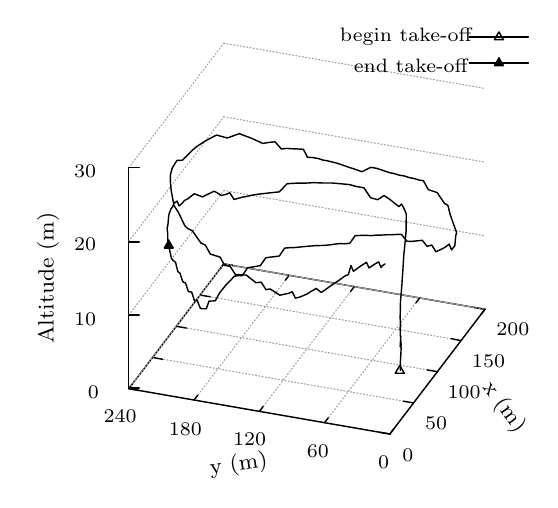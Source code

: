 
\definecolor{ca0a0a4}{RGB}{160,160,164}
\begin{tikzpicture}[y=0.80pt, x=0.80pt, yscale=-0.78, xscale=0.78, inner sep=0pt, outer sep=0pt]
\scriptsize
\begin{scope}[draw=black,line join=bevel,line cap=rect,even odd rule,line width=0.512pt]
  \begin{scope}[cm={{1.0,0.0,0.0,1.0,(0.0,0.0)}},draw=black,line join=bevel,line cap=rect,line width=0.512pt]
  \end{scope}
  \begin{scope}[cm={{1.006,0.0,0.0,1.006,(0.0,0.0)}},draw=black,line join=bevel,line cap=rect,line width=0.512pt]
  \end{scope}
  \begin{scope}[cm={{1.006,0.0,0.0,1.006,(0.0,0.0)}},draw=black,line join=round,line cap=round,line width=0.512pt]
    \path[draw] (57.5,238.9) -- (112.2,167.1);
    \path[draw] (262.5,193.2) -- (112.2,167.1);
    \path[draw] (57.5,238.5) -- (57.5,111.5);
  \end{scope}
  \begin{scope}[cm={{1.006,0.0,0.0,1.006,(0.0,0.0)}},draw=ca0a0a4,dash pattern=on 0.40pt off 0.80pt,line join=round,line cap=round,line width=0.400pt]
    \path[draw] (207.8,265.0) -- (57.5,238.9);
  \end{scope}
  \begin{scope}[cm={{1.006,0.0,0.0,1.006,(0.0,0.0)}},draw=black,line join=round,line cap=round,line width=0.512pt]
    \path[draw] (207.8,265.0) -- (201.9,264.0);
    \path[draw] (57.5,238.9) -- (63.4,239.9);
  \end{scope}
  \begin{scope}[cm={{1.006,0.0,0.0,1.006,(0.0,0.0)}},draw=black,line join=bevel,line cap=rect,line width=0.512pt]
  \end{scope}
  \begin{scope}[cm={{1.006,0.0,0.0,1.006,(216.344,282.253)}},draw=black,line join=bevel,line cap=rect,line width=0.512pt]
  \end{scope}
  \begin{scope}[cm={{1.006,0.0,0.0,1.006,(216.344,282.253)}},draw=black,line join=bevel,line cap=rect,line width=0.512pt]
  \end{scope}
  \begin{scope}[cm={{1.006,0.0,0.0,1.006,(216.344,282.253)}},draw=black,line join=bevel,line cap=rect,line width=0.512pt]
  \end{scope}
  \begin{scope}[cm={{1.006,0.0,0.0,1.006,(216.344,282.253)}},draw=black,line join=bevel,line cap=rect,line width=0.512pt]
  \end{scope}
  \begin{scope}[cm={{1.006,0.0,0.0,1.006,(216.344,282.253)}},draw=black,line join=bevel,line cap=rect,line width=0.512pt]
  \end{scope}
  \begin{scope}[cm={{1.006,0.0,0.0,1.006,(216.344,282.253)}},draw=black,line join=bevel,line cap=rect,line width=0.512pt]
    \path[fill=black] (0.0,0.0) node[above right] () {0};
  \end{scope}
  \begin{scope}[cm={{1.006,0.0,0.0,1.006,(216.344,282.253)}},draw=black,line join=bevel,line cap=rect,line width=0.512pt]
  \end{scope}
  \begin{scope}[cm={{1.006,0.0,0.0,1.006,(0.0,0.0)}},draw=black,line join=bevel,line cap=rect,line width=0.512pt]
  \end{scope}
  \begin{scope}[cm={{1.006,0.0,0.0,1.006,(0.0,0.0)}},draw=ca0a0a4,dash pattern=on 0.40pt off 0.80pt,line join=round,line cap=round,line width=0.400pt]
    \path[draw] (221.4,247.1) -- (71.2,220.9);
  \end{scope}
  \begin{scope}[cm={{1.006,0.0,0.0,1.006,(0.0,0.0)}},draw=black,line join=round,line cap=round,line width=0.512pt]
    \path[draw] (221.4,247.1) -- (215.6,246.1);
    \path[draw] (71.2,220.9) -- (77.0,222.0);
  \end{scope}
  \begin{scope}[cm={{1.006,0.0,0.0,1.006,(0.0,0.0)}},draw=black,line join=bevel,line cap=rect,line width=0.512pt]
  \end{scope}
  \begin{scope}[cm={{1.006,0.0,0.0,1.006,(229.425,264.141)}},draw=black,line join=bevel,line cap=rect,line width=0.512pt]
  \end{scope}
  \begin{scope}[cm={{1.006,0.0,0.0,1.006,(229.425,264.141)}},draw=black,line join=bevel,line cap=rect,line width=0.512pt]
  \end{scope}
  \begin{scope}[cm={{1.006,0.0,0.0,1.006,(229.425,264.141)}},draw=black,line join=bevel,line cap=rect,line width=0.512pt]
  \end{scope}
  \begin{scope}[cm={{1.006,0.0,0.0,1.006,(229.425,264.141)}},draw=black,line join=bevel,line cap=rect,line width=0.512pt]
  \end{scope}
  \begin{scope}[cm={{1.006,0.0,0.0,1.006,(229.425,264.141)}},draw=black,line join=bevel,line cap=rect,line width=0.512pt]
  \end{scope}
  \begin{scope}[cm={{1.006,0.0,0.0,1.006,(229.425,264.141)}},draw=black,line join=bevel,line cap=rect,line width=0.512pt]
    \path[fill=black] (0.0,0.0) node[above right] () {50};
  \end{scope}
  \begin{scope}[cm={{1.006,0.0,0.0,1.006,(229.425,264.141)}},draw=black,line join=bevel,line cap=rect,line width=0.512pt]
  \end{scope}
  \begin{scope}[cm={{1.006,0.0,0.0,1.006,(0.0,0.0)}},draw=black,line join=bevel,line cap=rect,line width=0.512pt]
  \end{scope}
  \begin{scope}[cm={{1.006,0.0,0.0,1.006,(0.0,0.0)}},draw=ca0a0a4,dash pattern=on 0.40pt off 0.80pt,line join=round,line cap=round,line width=0.400pt]
    \path[draw] (235.1,229.1) -- (84.9,203.0);
  \end{scope}
  \begin{scope}[cm={{1.006,0.0,0.0,1.006,(0.0,0.0)}},draw=black,line join=round,line cap=round,line width=0.512pt]
    \path[draw] (235.1,229.1) -- (229.3,228.1);
    \path[draw] (84.9,203.0) -- (90.7,204.0);
  \end{scope}
  \begin{scope}[cm={{1.006,0.0,0.0,1.006,(0.0,0.0)}},draw=black,line join=bevel,line cap=rect,line width=0.512pt]
  \end{scope}
  \begin{scope}[cm={{1.006,0.0,0.0,1.006,(242.506,246.028)}},draw=black,line join=bevel,line cap=rect,line width=0.512pt]
  \end{scope}
  \begin{scope}[cm={{1.006,0.0,0.0,1.006,(242.506,246.028)}},draw=black,line join=bevel,line cap=rect,line width=0.512pt]
  \end{scope}
  \begin{scope}[cm={{1.006,0.0,0.0,1.006,(242.506,246.028)}},draw=black,line join=bevel,line cap=rect,line width=0.512pt]
  \end{scope}
  \begin{scope}[cm={{1.006,0.0,0.0,1.006,(242.506,246.028)}},draw=black,line join=bevel,line cap=rect,line width=0.512pt]
  \end{scope}
  \begin{scope}[cm={{1.006,0.0,0.0,1.006,(242.506,246.028)}},draw=black,line join=bevel,line cap=rect,line width=0.512pt]
  \end{scope}
  \begin{scope}[cm={{1.006,0.0,0.0,1.006,(242.506,246.028)}},draw=black,line join=bevel,line cap=rect,line width=0.512pt]
    \path[fill=black] (0.0,0.0) node[above right] () {100};
  \end{scope}
  \begin{scope}[cm={{1.006,0.0,0.0,1.006,(242.506,246.028)}},draw=black,line join=bevel,line cap=rect,line width=0.512pt]
  \end{scope}
  \begin{scope}[cm={{1.006,0.0,0.0,1.006,(0.0,0.0)}},draw=black,line join=bevel,line cap=rect,line width=0.512pt]
  \end{scope}
  \begin{scope}[cm={{1.006,0.0,0.0,1.006,(0.0,0.0)}},draw=ca0a0a4,dash pattern=on 0.40pt off 0.80pt,line join=round,line cap=round,line width=0.400pt]
    \path[draw] (248.8,211.2) -- (98.6,185.0);
  \end{scope}
  \begin{scope}[cm={{1.006,0.0,0.0,1.006,(0.0,0.0)}},draw=black,line join=round,line cap=round,line width=0.512pt]
    \path[draw] (248.8,211.2) -- (243.0,210.1);
    \path[draw] (98.6,185.0) -- (104.4,186.0);
  \end{scope}
  \begin{scope}[cm={{1.006,0.0,0.0,1.006,(0.0,0.0)}},draw=black,line join=bevel,line cap=rect,line width=0.512pt]
  \end{scope}
  \begin{scope}[cm={{1.006,0.0,0.0,1.006,(256.594,227.916)}},draw=black,line join=bevel,line cap=rect,line width=0.512pt]
  \end{scope}
  \begin{scope}[cm={{1.006,0.0,0.0,1.006,(256.594,227.916)}},draw=black,line join=bevel,line cap=rect,line width=0.512pt]
  \end{scope}
  \begin{scope}[cm={{1.006,0.0,0.0,1.006,(256.594,227.916)}},draw=black,line join=bevel,line cap=rect,line width=0.512pt]
  \end{scope}
  \begin{scope}[cm={{1.006,0.0,0.0,1.006,(256.594,227.916)}},draw=black,line join=bevel,line cap=rect,line width=0.512pt]
  \end{scope}
  \begin{scope}[cm={{1.006,0.0,0.0,1.006,(256.594,227.916)}},draw=black,line join=bevel,line cap=rect,line width=0.512pt]
  \end{scope}
  \begin{scope}[cm={{1.006,0.0,0.0,1.006,(256.594,227.916)}},draw=black,line join=bevel,line cap=rect,line width=0.512pt]
    \path[fill=black] (0.0,0.0) node[above right] () {150};
  \end{scope}
  \begin{scope}[cm={{1.006,0.0,0.0,1.006,(256.594,227.916)}},draw=black,line join=bevel,line cap=rect,line width=0.512pt]
  \end{scope}
  \begin{scope}[cm={{1.006,0.0,0.0,1.006,(0.0,0.0)}},draw=black,line join=bevel,line cap=rect,line width=0.512pt]
  \end{scope}
  \begin{scope}[cm={{1.006,0.0,0.0,1.006,(0.0,0.0)}},draw=ca0a0a4,dash pattern=on 0.40pt off 0.80pt,line join=round,line cap=round,line width=0.400pt]
    \path[draw] (262.5,193.2) -- (112.2,167.1);
  \end{scope}
  \begin{scope}[cm={{1.006,0.0,0.0,1.006,(0.0,0.0)}},draw=black,line join=round,line cap=round,line width=0.512pt]
    \path[draw] (262.5,193.2) -- (256.6,192.2);
    \path[draw] (112.2,167.1) -- (118.1,168.1);
  \end{scope}
  \begin{scope}[cm={{1.006,0.0,0.0,1.006,(0.0,0.0)}},draw=black,line join=bevel,line cap=rect,line width=0.512pt]
  \end{scope}
  \begin{scope}[cm={{1.006,0.0,0.0,1.006,(270.681,209.803)}},draw=black,line join=bevel,line cap=rect,line width=0.512pt]
  \end{scope}
  \begin{scope}[cm={{1.006,0.0,0.0,1.006,(270.681,209.803)}},draw=black,line join=bevel,line cap=rect,line width=0.512pt]
  \end{scope}
  \begin{scope}[cm={{1.006,0.0,0.0,1.006,(270.681,209.803)}},draw=black,line join=bevel,line cap=rect,line width=0.512pt]
  \end{scope}
  \begin{scope}[cm={{1.006,0.0,0.0,1.006,(270.681,209.803)}},draw=black,line join=bevel,line cap=rect,line width=0.512pt]
  \end{scope}
  \begin{scope}[cm={{1.006,0.0,0.0,1.006,(270.681,209.803)}},draw=black,line join=bevel,line cap=rect,line width=0.512pt]
  \end{scope}
  \begin{scope}[cm={{1.006,0.0,0.0,1.006,(270.681,209.803)}},draw=black,line join=bevel,line cap=rect,line width=0.512pt]
    \path[fill=black] (0.0,0.0) node[above right] () {200};
  \end{scope}
  \begin{scope}[cm={{1.006,0.0,0.0,1.006,(270.681,209.803)}},draw=black,line join=bevel,line cap=rect,line width=0.512pt]
  \end{scope}
  \begin{scope}[cm={{1.006,0.0,0.0,1.006,(0.0,0.0)}},draw=black,line join=bevel,line cap=rect,line width=0.512pt]
  \end{scope}
  \begin{scope}[cm={{1.006,0.0,0.0,1.006,(0.0,0.0)}},draw=ca0a0a4,dash pattern=on 0.40pt off 0.80pt,line join=round,line cap=round,line width=0.400pt]
    \path[draw] (207.8,265.0) -- (262.5,193.2);
  \end{scope}
  \begin{scope}[cm={{1.006,0.0,0.0,1.006,(0.0,0.0)}},draw=black,line join=round,line cap=round,line width=0.512pt]
    \path[draw] (207.8,265.0) -- (209.9,262.2);
    \path[draw] (262.5,193.2) -- (260.4,196.0);
  \end{scope}
  \begin{scope}[cm={{1.006,0.0,0.0,1.006,(0.0,0.0)}},draw=black,line join=bevel,line cap=rect,line width=0.512pt]
  \end{scope}
  \begin{scope}[cm={{1.006,0.0,0.0,1.006,(202.256,286.278)}},draw=black,line join=bevel,line cap=rect,line width=0.512pt]
  \end{scope}
  \begin{scope}[cm={{1.006,0.0,0.0,1.006,(202.256,286.278)}},draw=black,line join=bevel,line cap=rect,line width=0.512pt]
  \end{scope}
  \begin{scope}[cm={{1.006,0.0,0.0,1.006,(202.256,286.278)}},draw=black,line join=bevel,line cap=rect,line width=0.512pt]
  \end{scope}
  \begin{scope}[cm={{1.006,0.0,0.0,1.006,(202.256,286.278)}},draw=black,line join=bevel,line cap=rect,line width=0.512pt]
  \end{scope}
  \begin{scope}[cm={{1.006,0.0,0.0,1.006,(202.256,286.278)}},draw=black,line join=bevel,line cap=rect,line width=0.512pt]
  \end{scope}
  \begin{scope}[cm={{1.006,0.0,0.0,1.006,(202.256,286.278)}},draw=black,line join=bevel,line cap=rect,line width=0.512pt]
    \path[fill=black] (0.0,0.0) node[above right] () {0};
  \end{scope}
  \begin{scope}[cm={{1.006,0.0,0.0,1.006,(202.256,286.278)}},draw=black,line join=bevel,line cap=rect,line width=0.512pt]
  \end{scope}
  \begin{scope}[cm={{1.006,0.0,0.0,1.006,(0.0,0.0)}},draw=black,line join=bevel,line cap=rect,line width=0.512pt]
  \end{scope}
  \begin{scope}[cm={{1.006,0.0,0.0,1.006,(0.0,0.0)}},draw=ca0a0a4,dash pattern=on 0.40pt off 0.80pt,line join=round,line cap=round,line width=0.400pt]
    \path[draw] (170.2,258.5) -- (224.9,186.7);
  \end{scope}
  \begin{scope}[cm={{1.006,0.0,0.0,1.006,(0.0,0.0)}},draw=black,line join=round,line cap=round,line width=0.512pt]
    \path[draw] (170.2,258.5) -- (172.3,255.7);
    \path[draw] (224.9,186.7) -- (222.8,189.5);
  \end{scope}
  \begin{scope}[cm={{1.006,0.0,0.0,1.006,(0.0,0.0)}},draw=black,line join=bevel,line cap=rect,line width=0.512pt]
  \end{scope}
  \begin{scope}[cm={{1.006,0.0,0.0,1.006,(161.0,280.241)}},draw=black,line join=bevel,line cap=rect,line width=0.512pt]
  \end{scope}
  \begin{scope}[cm={{1.006,0.0,0.0,1.006,(161.0,280.241)}},draw=black,line join=bevel,line cap=rect,line width=0.512pt]
  \end{scope}
  \begin{scope}[cm={{1.006,0.0,0.0,1.006,(161.0,280.241)}},draw=black,line join=bevel,line cap=rect,line width=0.512pt]
  \end{scope}
  \begin{scope}[cm={{1.006,0.0,0.0,1.006,(161.0,280.241)}},draw=black,line join=bevel,line cap=rect,line width=0.512pt]
  \end{scope}
  \begin{scope}[cm={{1.006,0.0,0.0,1.006,(161.0,280.241)}},draw=black,line join=bevel,line cap=rect,line width=0.512pt]
  \end{scope}
  \begin{scope}[cm={{1.006,0.0,0.0,1.006,(161.0,280.241)}},draw=black,line join=bevel,line cap=rect,line width=0.512pt]
    \path[fill=black] (0.0,0.0) node[above right] () {60};
  \end{scope}
  \begin{scope}[cm={{1.006,0.0,0.0,1.006,(161.0,280.241)}},draw=black,line join=bevel,line cap=rect,line width=0.512pt]
  \end{scope}
  \begin{scope}[cm={{1.006,0.0,0.0,1.006,(0.0,0.0)}},draw=black,line join=bevel,line cap=rect,line width=0.512pt]
  \end{scope}
  \begin{scope}[cm={{1.006,0.0,0.0,1.006,(0.0,0.0)}},draw=ca0a0a4,dash pattern=on 0.40pt off 0.80pt,line join=round,line cap=round,line width=0.400pt]
    \path[draw] (132.7,252.0) -- (187.3,180.1);
  \end{scope}
  \begin{scope}[cm={{1.006,0.0,0.0,1.006,(0.0,0.0)}},draw=black,line join=round,line cap=round,line width=0.512pt]
    \path[draw] (132.7,252.0) -- (134.8,249.2);
    \path[draw] (187.3,180.1) -- (185.2,182.9);
  \end{scope}
  \begin{scope}[cm={{1.006,0.0,0.0,1.006,(0.0,0.0)}},draw=black,line join=bevel,line cap=rect,line width=0.512pt]
  \end{scope}
  \begin{scope}[cm={{1.006,0.0,0.0,1.006,(118.234,273.197)}},draw=black,line join=bevel,line cap=rect,line width=0.512pt]
  \end{scope}
  \begin{scope}[cm={{1.006,0.0,0.0,1.006,(118.234,273.197)}},draw=black,line join=bevel,line cap=rect,line width=0.512pt]
  \end{scope}
  \begin{scope}[cm={{1.006,0.0,0.0,1.006,(118.234,273.197)}},draw=black,line join=bevel,line cap=rect,line width=0.512pt]
  \end{scope}
  \begin{scope}[cm={{1.006,0.0,0.0,1.006,(118.234,273.197)}},draw=black,line join=bevel,line cap=rect,line width=0.512pt]
  \end{scope}
  \begin{scope}[cm={{1.006,0.0,0.0,1.006,(118.234,273.197)}},draw=black,line join=bevel,line cap=rect,line width=0.512pt]
  \end{scope}
  \begin{scope}[cm={{1.006,0.0,0.0,1.006,(118.234,273.197)}},draw=black,line join=bevel,line cap=rect,line width=0.512pt]
    \path[fill=black] (0.0,0.0) node[above right] () {120};
  \end{scope}
  \begin{scope}[cm={{1.006,0.0,0.0,1.006,(118.234,273.197)}},draw=black,line join=bevel,line cap=rect,line width=0.512pt]
  \end{scope}
  \begin{scope}[cm={{1.006,0.0,0.0,1.006,(0.0,0.0)}},draw=black,line join=bevel,line cap=rect,line width=0.512pt]
  \end{scope}
  \begin{scope}[cm={{1.006,0.0,0.0,1.006,(0.0,0.0)}},draw=ca0a0a4,dash pattern=on 0.40pt off 0.80pt,line join=round,line cap=round,line width=0.400pt]
    \path[draw] (95.1,245.4) -- (149.8,173.6);
  \end{scope}
  \begin{scope}[cm={{1.006,0.0,0.0,1.006,(0.0,0.0)}},draw=black,line join=round,line cap=round,line width=0.512pt]
    \path[draw] (95.1,245.4) -- (97.2,242.6);
    \path[draw] (149.8,173.6) -- (147.7,176.4);
  \end{scope}
  \begin{scope}[cm={{1.006,0.0,0.0,1.006,(0.0,0.0)}},draw=black,line join=bevel,line cap=rect,line width=0.512pt]
  \end{scope}
  \begin{scope}[cm={{1.006,0.0,0.0,1.006,(81.003,267.159)}},draw=black,line join=bevel,line cap=rect,line width=0.512pt]
  \end{scope}
  \begin{scope}[cm={{1.006,0.0,0.0,1.006,(81.003,267.159)}},draw=black,line join=bevel,line cap=rect,line width=0.512pt]
  \end{scope}
  \begin{scope}[cm={{1.006,0.0,0.0,1.006,(81.003,267.159)}},draw=black,line join=bevel,line cap=rect,line width=0.512pt]
  \end{scope}
  \begin{scope}[cm={{1.006,0.0,0.0,1.006,(81.003,267.159)}},draw=black,line join=bevel,line cap=rect,line width=0.512pt]
  \end{scope}
  \begin{scope}[cm={{1.006,0.0,0.0,1.006,(81.003,267.159)}},draw=black,line join=bevel,line cap=rect,line width=0.512pt]
  \end{scope}
  \begin{scope}[cm={{1.006,0.0,0.0,1.006,(81.003,267.159)}},draw=black,line join=bevel,line cap=rect,line width=0.512pt]
    \path[fill=black] (0.0,0.0) node[above right] () {180};
  \end{scope}
  \begin{scope}[cm={{1.006,0.0,0.0,1.006,(81.003,267.159)}},draw=black,line join=bevel,line cap=rect,line width=0.512pt]
  \end{scope}
  \begin{scope}[cm={{1.006,0.0,0.0,1.006,(0.0,0.0)}},draw=black,line join=bevel,line cap=rect,line width=0.512pt]
  \end{scope}
  \begin{scope}[cm={{1.006,0.0,0.0,1.006,(0.0,0.0)}},draw=ca0a0a4,dash pattern=on 0.40pt off 0.80pt,line join=round,line cap=round,line width=0.400pt]
    \path[draw] (57.5,238.9) -- (112.2,167.1);
  \end{scope}
  \begin{scope}[cm={{1.006,0.0,0.0,1.006,(0.0,0.0)}},draw=black,line join=round,line cap=round,line width=0.512pt]
    \path[draw] (57.5,238.9) -- (59.6,236.1);
    \path[draw] (112.2,167.1) -- (110.1,169.9);
  \end{scope}
  \begin{scope}[cm={{1.006,0.0,0.0,1.006,(0.0,0.0)}},draw=black,line join=bevel,line cap=rect,line width=0.512pt]
  \end{scope}
  \begin{scope}[cm={{1.006,0.0,0.0,1.006,(43.269,260.116)}},draw=black,line join=bevel,line cap=rect,line width=0.512pt]
  \end{scope}
  \begin{scope}[cm={{1.006,0.0,0.0,1.006,(43.269,260.116)}},draw=black,line join=bevel,line cap=rect,line width=0.512pt]
  \end{scope}
  \begin{scope}[cm={{1.006,0.0,0.0,1.006,(43.269,260.116)}},draw=black,line join=bevel,line cap=rect,line width=0.512pt]
  \end{scope}
  \begin{scope}[cm={{1.006,0.0,0.0,1.006,(43.269,260.116)}},draw=black,line join=bevel,line cap=rect,line width=0.512pt]
  \end{scope}
  \begin{scope}[cm={{1.006,0.0,0.0,1.006,(43.269,260.116)}},draw=black,line join=bevel,line cap=rect,line width=0.512pt]
  \end{scope}
  \begin{scope}[cm={{1.006,0.0,0.0,1.006,(43.269,260.116)}},draw=black,line join=bevel,line cap=rect,line width=0.512pt]
    \path[fill=black] (0.0,0.0) node[above right] () {240};
  \end{scope}
  \begin{scope}[cm={{1.006,0.0,0.0,1.006,(43.269,260.116)}},draw=black,line join=bevel,line cap=rect,line width=0.512pt]
  \end{scope}
  \begin{scope}[cm={{1.006,0.0,0.0,1.006,(0.0,0.0)}},draw=black,line join=bevel,line cap=rect,line width=0.512pt]
  \end{scope}
  \begin{scope}[cm={{1.006,0.0,0.0,1.006,(0.0,0.0)}},draw=ca0a0a4,dash pattern=on 0.40pt off 0.80pt,line join=round,line cap=round,line width=0.400pt]
    \path[draw] (57.5,238.9) -- (112.2,167.1);
    \path[draw] (112.2,167.1) -- (112.2,167.1) -- (262.5,193.2);
  \end{scope}
  \begin{scope}[cm={{1.006,0.0,0.0,1.006,(0.0,0.0)}},draw=black,line join=round,line cap=round,line width=0.512pt]
    \path[draw] (57.5,238.5) -- (63.5,238.5);
  \end{scope}
  \begin{scope}[cm={{1.006,0.0,0.0,1.006,(0.0,0.0)}},draw=black,line join=bevel,line cap=rect,line width=0.512pt]
  \end{scope}
  \begin{scope}[cm={{1.006,0.0,0.0,1.006,(34.212,246.028)}},draw=black,line join=bevel,line cap=rect,line width=0.512pt]
  \end{scope}
  \begin{scope}[cm={{1.006,0.0,0.0,1.006,(34.212,246.028)}},draw=black,line join=bevel,line cap=rect,line width=0.512pt]
  \end{scope}
  \begin{scope}[cm={{1.006,0.0,0.0,1.006,(34.212,246.028)}},draw=black,line join=bevel,line cap=rect,line width=0.512pt]
  \end{scope}
  \begin{scope}[cm={{1.006,0.0,0.0,1.006,(34.212,246.028)}},draw=black,line join=bevel,line cap=rect,line width=0.512pt]
  \end{scope}
  \begin{scope}[cm={{1.006,0.0,0.0,1.006,(34.212,246.028)}},draw=black,line join=bevel,line cap=rect,line width=0.512pt]
  \end{scope}
  \begin{scope}[cm={{1.006,0.0,0.0,1.006,(34.212,246.028)}},draw=black,line join=bevel,line cap=rect,line width=0.512pt]
    \path[fill=black] (0.0,0.0) node[above right] () {0};
  \end{scope}
  \begin{scope}[cm={{1.006,0.0,0.0,1.006,(34.212,246.028)}},draw=black,line join=bevel,line cap=rect,line width=0.512pt]
  \end{scope}
  \begin{scope}[cm={{1.006,0.0,0.0,1.006,(0.0,0.0)}},draw=black,line join=bevel,line cap=rect,line width=0.512pt]
  \end{scope}
  \begin{scope}[cm={{1.006,0.0,0.0,1.006,(0.0,0.0)}},draw=ca0a0a4,dash pattern=on 0.40pt off 0.80pt,line join=round,line cap=round,line width=0.400pt]
    \path[draw] (57.5,196.5) -- (112.2,124.8);
    \path[draw] (112.2,124.8) -- (112.2,124.8) -- (262.5,150.9);
  \end{scope}
  \begin{scope}[cm={{1.006,0.0,0.0,1.006,(0.0,0.0)}},draw=black,line join=round,line cap=round,line width=0.512pt]
    \path[draw] (57.5,196.5) -- (63.5,196.5);
  \end{scope}
  \begin{scope}[cm={{1.006,0.0,0.0,1.006,(0.0,0.0)}},draw=black,line join=bevel,line cap=rect,line width=0.512pt]
  \end{scope}
  \begin{scope}[cm={{1.006,0.0,0.0,1.006,(26.163,203.766)}},draw=black,line join=bevel,line cap=rect,line width=0.512pt]
  \end{scope}
  \begin{scope}[cm={{1.006,0.0,0.0,1.006,(26.163,203.766)}},draw=black,line join=bevel,line cap=rect,line width=0.512pt]
  \end{scope}
  \begin{scope}[cm={{1.006,0.0,0.0,1.006,(26.163,203.766)}},draw=black,line join=bevel,line cap=rect,line width=0.512pt]
  \end{scope}
  \begin{scope}[cm={{1.006,0.0,0.0,1.006,(26.163,203.766)}},draw=black,line join=bevel,line cap=rect,line width=0.512pt]
  \end{scope}
  \begin{scope}[cm={{1.006,0.0,0.0,1.006,(26.163,203.766)}},draw=black,line join=bevel,line cap=rect,line width=0.512pt]
  \end{scope}
  \begin{scope}[cm={{1.006,0.0,0.0,1.006,(26.163,203.766)}},draw=black,line join=bevel,line cap=rect,line width=0.512pt]
    \path[fill=black] (0.0,0.0) node[above right] () {10};
  \end{scope}
  \begin{scope}[cm={{1.006,0.0,0.0,1.006,(26.163,203.766)}},draw=black,line join=bevel,line cap=rect,line width=0.512pt]
  \end{scope}
  \begin{scope}[cm={{1.006,0.0,0.0,1.006,(0.0,0.0)}},draw=black,line join=bevel,line cap=rect,line width=0.512pt]
  \end{scope}
  \begin{scope}[cm={{1.006,0.0,0.0,1.006,(0.0,0.0)}},draw=ca0a0a4,dash pattern=on 0.40pt off 0.80pt,line join=round,line cap=round,line width=0.400pt]
    \path[draw] (57.5,154.1) -- (112.2,82.4);
    \path[draw] (112.2,82.4) -- (112.2,82.4) -- (262.5,108.5);
  \end{scope}
  \begin{scope}[cm={{1.006,0.0,0.0,1.006,(0.0,0.0)}},draw=black,line join=round,line cap=round,line width=0.512pt]
    \path[draw] (57.5,154.5) -- (63.5,154.5);
  \end{scope}
  \begin{scope}[cm={{1.006,0.0,0.0,1.006,(0.0,0.0)}},draw=black,line join=bevel,line cap=rect,line width=0.512pt]
  \end{scope}
  \begin{scope}[cm={{1.006,0.0,0.0,1.006,(26.163,160.497)}},draw=black,line join=bevel,line cap=rect,line width=0.512pt]
  \end{scope}
  \begin{scope}[cm={{1.006,0.0,0.0,1.006,(26.163,160.497)}},draw=black,line join=bevel,line cap=rect,line width=0.512pt]
  \end{scope}
  \begin{scope}[cm={{1.006,0.0,0.0,1.006,(26.163,160.497)}},draw=black,line join=bevel,line cap=rect,line width=0.512pt]
  \end{scope}
  \begin{scope}[cm={{1.006,0.0,0.0,1.006,(26.163,160.497)}},draw=black,line join=bevel,line cap=rect,line width=0.512pt]
  \end{scope}
  \begin{scope}[cm={{1.006,0.0,0.0,1.006,(26.163,160.497)}},draw=black,line join=bevel,line cap=rect,line width=0.512pt]
  \end{scope}
  \begin{scope}[cm={{1.006,0.0,0.0,1.006,(26.163,160.497)}},draw=black,line join=bevel,line cap=rect,line width=0.512pt]
    \path[fill=black] (0.0,0.0) node[above right] () {20};
  \end{scope}
  \begin{scope}[cm={{1.006,0.0,0.0,1.006,(26.163,160.497)}},draw=black,line join=bevel,line cap=rect,line width=0.512pt]
  \end{scope}
  \begin{scope}[cm={{1.006,0.0,0.0,1.006,(0.0,0.0)}},draw=black,line join=bevel,line cap=rect,line width=0.512pt]
  \end{scope}
  \begin{scope}[cm={{1.006,0.0,0.0,1.006,(0.0,0.0)}},draw=ca0a0a4,dash pattern=on 0.40pt off 0.80pt,line join=round,line cap=round,line width=0.400pt]
    \path[draw] (57.5,111.8) -- (112.2,40.0);
    \path[draw] (112.2,40.0) -- (112.2,40.0) -- (262.5,66.1);
  \end{scope}
  \begin{scope}[cm={{1.006,0.0,0.0,1.006,(0.0,0.0)}},draw=black,line join=round,line cap=round,line width=0.512pt]
    \path[draw] (57.5,111.5) -- (63.5,111.5);
  \end{scope}
  \begin{scope}[cm={{1.006,0.0,0.0,1.006,(0.0,0.0)}},draw=black,line join=bevel,line cap=rect,line width=0.512pt]
  \end{scope}
  \begin{scope}[cm={{1.006,0.0,0.0,1.006,(26.163,118.234)}},draw=black,line join=bevel,line cap=rect,line width=0.512pt]
  \end{scope}
  \begin{scope}[cm={{1.006,0.0,0.0,1.006,(26.163,118.234)}},draw=black,line join=bevel,line cap=rect,line width=0.512pt]
  \end{scope}
  \begin{scope}[cm={{1.006,0.0,0.0,1.006,(26.163,118.234)}},draw=black,line join=bevel,line cap=rect,line width=0.512pt]
  \end{scope}
  \begin{scope}[cm={{1.006,0.0,0.0,1.006,(26.163,118.234)}},draw=black,line join=bevel,line cap=rect,line width=0.512pt]
  \end{scope}
  \begin{scope}[cm={{1.006,0.0,0.0,1.006,(26.163,118.234)}},draw=black,line join=bevel,line cap=rect,line width=0.512pt]
  \end{scope}
  \begin{scope}[cm={{1.006,0.0,0.0,1.006,(26.163,118.234)}},draw=black,line join=bevel,line cap=rect,line width=0.512pt]
    \path[fill=black] (0.0,0.0) node[above right] () {30};
  \end{scope}
  \begin{scope}[cm={{1.006,0.0,0.0,1.006,(26.163,118.234)}},draw=black,line join=bevel,line cap=rect,line width=0.512pt]
  \end{scope}
  \begin{scope}[cm={{1.006,0.0,0.0,1.006,(0.0,0.0)}},draw=black,line join=bevel,line cap=rect,line width=0.512pt]
  \end{scope}
  \begin{scope}[cm={{1.006,0.0,0.0,1.006,(0.0,0.0)}},draw=black,line join=bevel,line cap=rect,line width=0.512pt]
  \end{scope}
  \begin{scope}[cm={{1.006,0.0,0.0,1.006,(0.0,0.0)}},draw=black,line join=bevel,line cap=rect,line width=0.512pt]
  \end{scope}
  \begin{scope}[cm={{1.006,0.0,0.0,1.006,(0.0,0.0)}},draw=black,line join=round,line cap=round,line width=0.512pt]
    \path[draw] (213.8,228.3) -- (213.8,228.3) -- (213.8,228.3) --
      (213.8,228.3) -- (213.8,228.3) -- (213.8,228.3) --
      (213.8,228.3) -- (213.8,228.3) -- (213.8,228.3) --
      (213.8,228.3) -- (213.8,228.3) -- (213.8,228.3) --
      (213.8,228.3) -- (213.8,228.3) -- (213.8,228.3) --
      (213.8,228.3) -- (213.8,228.3) -- (213.8,224.0) --
      (213.8,224.0) -- (213.8,224.0) -- (213.8,224.0) --
      (214.1,219.4) -- (214.1,219.4) -- (214.1,219.4) --
      (214.1,219.4) -- (214.1,219.4) -- (214.1,219.4) --
      (214.3,214.8) -- (214.3,214.8) -- (213.7,214.7) --
      (213.7,214.7) -- (214.0,210.1) -- (214.0,210.1) --
      (214.3,214.0) -- (214.3,214.0) -- (214.3,214.0) --
      (214.3,214.0) -- (213.9,209.3) -- (213.9,209.3) --
      (214.2,208.9) -- (214.2,208.9) -- (213.8,208.5) --
      (213.8,208.5) -- (213.8,208.5) -- (213.8,208.5) --
      (213.8,208.5) -- (213.8,208.5) -- (213.7,203.4) --
      (213.7,203.4) -- (214.0,203.0) -- (214.0,203.0) --
      (214.0,203.0) -- (214.0,203.0) -- (213.7,198.3) --
      (213.7,198.3) -- (213.7,198.3) -- (213.7,198.3) --
      (213.9,188.7) -- (213.9,188.7) -- (213.9,188.7) --
      (213.9,188.7) -- (214.7,179.1) -- (214.7,179.1) --
      (214.7,179.1) -- (214.7,179.1) -- (215.4,168.7) --
      (215.4,168.7) -- (215.4,168.7) -- (215.4,168.7) --
      (215.8,162.1) -- (215.8,162.1) -- (215.8,162.1) --
      (215.8,162.1) -- (215.8,162.1) -- (215.8,162.1) --
      (216.5,155.1) -- (216.5,155.1) -- (216.5,155.1) --
      (216.5,155.1) -- (216.5,155.1) -- (216.5,155.1) --
      (217.1,148.3) -- (217.1,148.3) -- (217.1,148.3) --
      (217.1,148.3) -- (217.2,141.2) -- (217.2,141.2) --
      (217.2,141.2) -- (217.2,141.2) -- (217.2,138.3) --
      (217.2,138.3) -- (217.2,138.3) -- (217.2,138.3) --
      (217.2,138.3) -- (217.2,138.3) -- (216.0,135.3) --
      (216.0,135.3) -- (216.0,135.3) -- (216.0,135.3) --
      (216.0,135.3) -- (216.0,135.3) -- (214.5,132.6) --
      (214.5,132.6) -- (214.5,132.6) -- (214.5,132.6) --
      (213.0,134.1) -- (213.0,134.1) -- (213.0,134.1) --
      (213.0,134.1) -- (210.3,132.0) -- (210.3,132.0) --
      (210.3,132.0) -- (210.3,132.0) -- (210.3,132.0) --
      (210.3,132.0) -- (207.7,129.9) -- (207.7,129.9) --
      (207.7,129.9) -- (207.7,129.9) -- (207.7,129.9) --
      (207.7,129.9) -- (204.4,127.7) -- (204.4,127.7) --
      (204.4,127.7) -- (204.4,127.7) -- (200.8,130.1) --
      (200.8,130.1) -- (200.8,130.1) -- (200.8,130.1) --
      (196.7,129.0) -- (196.7,129.0) -- (196.7,129.0) --
      (196.7,129.0) -- (196.7,129.0) -- (196.7,129.0) --
      (192.9,123.3) -- (192.9,123.3) -- (192.9,123.3) --
      (192.9,123.3) -- (192.9,123.3) -- (192.9,123.3) --
      (188.5,122.5) -- (188.5,122.5) -- (188.5,122.5) --
      (188.5,122.5) -- (184.4,121.4) -- (184.4,121.4) --
      (184.4,121.4) -- (184.4,121.4) -- (179.1,120.9) --
      (179.1,120.9) -- (179.1,120.9) -- (179.1,120.9) --
      (179.1,120.9) -- (179.1,120.9) -- (174.4,120.5) --
      (174.4,120.5) -- (174.4,120.5) -- (174.4,120.5) --
      (174.4,120.5) -- (174.4,120.5) -- (169.5,120.5) --
      (169.5,120.5) -- (169.5,120.5) -- (169.5,120.5) --
      (163.9,120.3) -- (163.9,120.3) -- (163.9,120.3) --
      (163.9,120.3) -- (158.8,120.6) -- (158.8,120.6) --
      (158.8,120.6) -- (158.8,120.6) -- (158.8,120.6) --
      (158.8,120.6) -- (153.9,120.6) -- (153.9,120.6) --
      (153.9,120.6) -- (153.9,120.6) -- (153.9,120.6) --
      (153.9,120.6) -- (148.7,120.9) -- (148.7,120.9) --
      (148.7,120.9) -- (148.7,120.9) -- (144.1,125.6) --
      (144.1,125.6) -- (144.1,125.6) -- (144.1,125.6) --
      (138.6,126.2) -- (138.6,126.2) -- (138.6,126.2) --
      (138.6,126.2) -- (138.6,126.2) -- (138.6,126.2) --
      (134.1,126.7) -- (134.1,126.7) -- (131.6,127.0) --
      (131.6,127.0) -- (129.2,127.4) -- (129.2,127.4) --
      (129.2,127.4) -- (129.2,127.4) -- (129.2,127.4) --
      (129.2,127.4) -- (125.0,128.3) -- (125.0,128.3) --
      (122.6,128.7) -- (122.6,128.7) -- (122.6,128.7) --
      (122.6,128.7) -- (122.6,128.7) -- (122.6,128.7) --
      (118.1,130.0) -- (118.1,130.0) -- (115.6,126.1) --
      (115.6,126.1) -- (113.6,127.0) -- (113.6,127.0) --
      (110.9,127.7) -- (110.9,127.7) -- (110.9,127.7) --
      (110.9,127.7) -- (110.9,127.7) -- (110.9,127.7) --
      (106.7,125.2) -- (106.7,125.2) -- (106.7,125.2) --
      (106.7,125.2) -- (102.3,127.3) -- (102.3,127.3) --
      (102.3,127.3) -- (102.3,127.3) -- (99.9,128.5) --
      (99.9,128.5) -- (99.9,128.5) -- (99.9,128.5) --
      (95.2,126.7) -- (95.2,126.7) -- (93.5,128.0) --
      (93.5,128.0) -- (93.5,128.0) -- (93.5,128.0) --
      (91.8,129.4) -- (91.8,129.4) -- (89.5,130.6) --
      (89.5,130.6) -- (88.4,132.0) -- (88.4,132.0) --
      (86.4,133.7) -- (86.4,133.7) -- (85.3,130.9) --
      (85.3,130.9) -- (85.3,130.9) -- (85.3,130.9) --
      (83.5,132.2) -- (83.5,132.2) -- (82.8,134.1) --
      (82.8,134.1) -- (81.7,135.6) -- (81.7,135.6) --
      (81.0,137.5) -- (81.0,137.5) -- (81.0,137.5) --
      (81.0,137.5) -- (80.5,139.0) -- (80.5,139.0) --
      (80.0,144.8) -- (80.0,144.8) -- (79.6,146.3) --
      (79.6,146.3) -- (79.7,148.0) -- (79.7,148.0) --
      (79.7,148.0) -- (79.7,148.0) -- (79.9,149.7) --
      (79.9,149.7) -- (80.0,155.4) -- (80.0,155.4) --
      (80.5,156.7) -- (80.5,156.7) -- (80.5,156.7) --
      (80.5,156.7) -- (80.5,156.7) -- (80.5,156.7) --
      (82.0,163.7) -- (82.0,163.7) -- (83.0,165.1) --
      (83.0,165.1) -- (84.4,166.1) -- (84.4,166.1) --
      (84.4,166.1) -- (84.4,166.1) -- (85.7,171.4) --
      (85.7,171.4) -- (87.0,172.5) -- (87.0,172.5) --
      (88.6,177.4) -- (88.6,177.4) -- (90.2,178.1) --
      (90.2,178.1) -- (90.2,178.1) -- (90.2,178.1) --
      (91.8,183.0) -- (91.8,183.0) -- (93.7,183.3) --
      (93.7,183.3) -- (95.3,188.3) -- (95.3,188.3) --
      (96.9,188.1) -- (96.9,188.1) -- (96.9,188.1) --
      (96.9,188.1) -- (98.7,192.7) -- (98.7,192.7) --
      (100.0,192.9) -- (100.0,192.9) -- (102.1,192.9) --
      (102.1,192.9) -- (103.7,188.5) -- (103.7,188.5) --
      (103.7,188.5) -- (103.7,188.5) -- (105.8,188.4) --
      (105.8,188.4) -- (107.3,188.3) -- (107.3,188.3) --
      (109.8,183.7) -- (109.8,183.7) -- (109.8,183.7) --
      (109.8,183.7) -- (109.8,183.7) -- (109.8,183.7) --
      (113.7,178.9) -- (113.7,178.9) -- (113.7,178.9) --
      (113.7,178.9) -- (118.3,174.2) -- (118.3,174.2) --
      (120.7,173.8) -- (120.7,173.8) -- (122.9,173.8) --
      (122.9,173.8) -- (122.9,173.8) -- (122.9,173.8) --
      (125.9,169.3) -- (125.9,169.3) -- (128.4,168.9) --
      (128.4,168.9) -- (130.8,168.5) -- (130.8,168.5) --
      (133.2,168.1) -- (133.2,168.1) -- (133.2,168.1) --
      (133.2,168.1) -- (136.3,163.6) -- (136.3,163.6) --
      (138.7,163.2) -- (138.7,163.2) -- (141.7,162.9) --
      (141.7,162.9) -- (141.7,162.9) -- (141.7,162.9) --
      (144.2,162.5) -- (144.2,162.5) -- (147.2,158.0) --
      (147.2,158.0) -- (150.3,157.7) -- (150.3,157.7) --
      (152.4,157.7) -- (152.4,157.7) -- (152.4,157.7) --
      (152.4,157.7) -- (155.5,157.4) -- (155.5,157.4) --
      (158.5,157.1) -- (158.5,157.1) -- (158.5,157.1) --
      (158.5,157.1) -- (158.5,157.1) -- (158.5,157.1) --
      (164.5,156.6) -- (164.5,156.6) -- (164.5,156.6) --
      (164.5,156.6) -- (170.4,156.4) -- (170.4,156.4) --
      (173.4,156.1) -- (173.4,156.1) -- (175.9,155.7) --
      (175.9,155.7) -- (175.9,155.7) -- (175.9,155.7) --
      (178.9,155.4) -- (178.9,155.4) -- (181.7,155.5) --
      (181.7,155.5) -- (184.7,155.2) -- (184.7,155.2) --
      (187.8,150.8) -- (187.8,150.8) -- (187.8,150.8) --
      (187.8,150.8) -- (187.8,150.8) -- (187.8,150.8) --
      (193.6,150.6) -- (193.6,150.6) -- (197.0,150.8) --
      (197.0,150.8) -- (200.1,150.5) -- (200.1,150.5) --
      (202.9,150.5) -- (202.9,150.5) -- (202.9,150.5) --
      (202.9,150.5) -- (205.9,150.3) -- (205.9,150.3) --
      (208.7,150.3) -- (208.7,150.3) -- (211.8,150.1) --
      (211.8,150.1) -- (214.5,150.1) -- (214.5,150.1) --
      (214.5,150.1) -- (214.5,150.1) -- (217.6,154.0) --
      (217.6,154.0) -- (220.4,154.1) -- (220.4,154.1) --
      (220.4,154.1) -- (220.4,154.1) -- (226.5,153.5) --
      (226.5,153.5) -- (226.5,153.5) -- (226.5,153.5) --
      (229.2,157.0) -- (229.2,157.0) -- (231.9,156.2) --
      (231.9,156.2) -- (234.3,160.1) -- (234.3,160.1) --
      (234.3,160.1) -- (234.3,160.1) -- (234.3,160.1) --
      (234.3,160.1) -- (238.7,158.0) -- (238.7,158.0) --
      (240.2,157.0) -- (240.2,157.0) -- (241.9,155.7) --
      (241.9,155.7) -- (241.9,155.7) -- (241.9,155.7) --
      (243.3,159.0) -- (243.3,159.0) -- (243.3,159.0) --
      (243.3,159.0) -- (245.2,156.5) -- (245.2,156.5) --
      (245.7,150.8) -- (245.7,150.8) -- (245.7,150.8) --
      (245.7,150.8) -- (246.2,149.2) -- (246.2,149.2) --
      (245.8,147.9) -- (245.8,147.9) -- (245.8,147.9) --
      (245.8,147.9) -- (244.9,145.4) -- (244.9,145.4) --
      (244.9,145.4) -- (244.9,145.4) -- (244.9,145.4) --
      (244.9,145.4) -- (242.5,138.7) -- (242.5,138.7) --
      (241.2,133.4) -- (241.2,133.4) -- (239.2,132.2) --
      (239.2,132.2) -- (239.2,132.2) -- (239.2,132.2) --
      (239.2,132.2) -- (239.2,132.2) -- (235.0,126.0) --
      (235.0,126.0) -- (235.0,126.0) -- (235.0,126.0) --
      (229.9,124.3) -- (229.9,124.3) -- (229.9,124.3) --
      (229.9,124.3) -- (227.1,119.2) -- (227.1,119.2) --
      (224.6,118.8) -- (224.6,118.8) -- (221.7,117.9) --
      (221.7,117.9) -- (218.6,117.3) -- (218.6,117.3) --
      (218.6,117.3) -- (218.6,117.3) -- (216.3,116.5) --
      (216.3,116.5) -- (213.2,116.0) -- (213.2,116.0) --
      (210.3,115.1) -- (210.3,115.1) -- (207.8,114.6) --
      (207.8,114.6) -- (207.8,114.6) -- (207.8,114.6) --
      (205.0,113.7) -- (205.0,113.7) -- (202.8,112.9) --
      (202.8,112.9) -- (199.9,112.0) -- (199.9,112.0) --
      (196.8,111.5) -- (196.8,111.5) -- (196.8,111.5) --
      (196.8,111.5) -- (196.8,111.5) -- (196.8,111.5) --
      (191.7,114.0) -- (191.7,114.0) -- (191.7,114.0) --
      (191.7,114.0) -- (187.2,112.4) -- (187.2,112.4) --
      (187.2,112.4) -- (187.2,112.4) -- (184.3,111.5) --
      (184.3,111.5) -- (182.1,110.7) -- (182.1,110.7) --
      (182.1,110.7) -- (182.1,110.7) -- (177.0,109.0) --
      (177.0,109.0) -- (177.0,109.0) -- (177.0,109.0) --
      (177.0,109.0) -- (177.0,109.0) -- (171.7,107.7) --
      (171.7,107.7) -- (169.2,107.3) -- (169.2,107.3) --
      (166.9,106.5) -- (166.9,106.5) -- (166.9,106.5) --
      (166.9,106.5) -- (163.8,105.9) -- (163.8,105.9) --
      (160.4,105.7) -- (160.4,105.7) -- (158.0,101.1) --
      (158.0,101.1) -- (154.6,100.9) -- (154.6,100.9) --
      (154.6,100.9) -- (154.6,100.9) -- (151.8,100.8) --
      (151.8,100.8) -- (148.4,100.6) -- (148.4,100.6) --
      (145.3,100.9) -- (145.3,100.9) -- (141.7,96.8) --
      (141.7,96.8) -- (141.7,96.8) -- (141.7,96.8) --
      (138.6,97.1) -- (138.6,97.1) -- (134.6,97.7) --
      (134.6,97.7) -- (134.6,97.7) -- (134.6,97.7) --
      (128.0,94.7) -- (128.0,94.7) -- (128.0,94.7) --
      (128.0,94.7) -- (128.0,94.7) -- (128.0,94.7) --
      (121.1,92.1) -- (121.1,92.1) -- (121.1,92.1) --
      (121.1,92.1) -- (114.2,94.6) -- (114.2,94.6) --
      (114.2,94.6) -- (114.2,94.6) -- (114.2,94.6) --
      (114.2,94.6) -- (108.0,92.9) -- (108.0,92.9) --
      (108.0,92.9) -- (108.0,92.9) -- (102.1,96.0) --
      (102.1,96.0) -- (102.1,96.0) -- (102.1,96.0) --
      (102.1,96.0) -- (102.1,96.0) -- (96.6,99.5) --
      (96.6,99.5) -- (94.3,101.5) -- (94.3,101.5) --
      (92.1,103.6) -- (92.1,103.6) -- (92.1,103.6) --
      (92.1,103.6) -- (92.1,103.6) -- (92.1,103.6) --
      (88.4,107.4) -- (88.4,107.4) -- (88.4,107.4) --
      (88.4,107.4) -- (85.2,107.5) -- (85.2,107.5) --
      (85.2,107.5) -- (85.2,107.5) -- (85.2,107.5) --
      (85.2,107.5) -- (82.5,111.9) -- (82.5,111.9) --
      (82.5,111.9) -- (82.5,111.9) -- (81.4,116.2) --
      (81.4,116.2) -- (81.4,116.2) -- (81.4,116.2) --
      (81.4,116.2) -- (81.4,116.2) -- (81.5,120.7) --
      (81.5,120.7) -- (81.5,120.7) -- (81.5,120.7) --
      (81.9,124.8) -- (81.9,124.8) -- (81.9,124.8) --
      (81.9,124.8) -- (81.9,124.8) -- (81.9,124.8) --
      (83.5,133.4) -- (83.5,133.4) -- (83.5,133.4) --
      (83.5,133.4) -- (86.1,137.5) -- (86.1,137.5) --
      (86.1,137.5) -- (86.1,137.5) -- (86.1,137.5) --
      (86.1,137.5) -- (89.8,145.2) -- (89.8,145.2) --
      (91.5,146.7) -- (91.5,146.7) -- (94.1,148.0) --
      (94.1,148.0) -- (94.1,148.0) -- (94.1,148.0) --
      (94.1,148.0) -- (94.1,148.0) -- (99.0,155.0) --
      (99.0,155.0) -- (101.6,156.3) -- (101.6,156.3) --
      (104.4,161.4) -- (104.4,161.4) -- (104.4,161.4) --
      (104.4,161.4) -- (107.3,162.3) -- (107.3,162.3) --
      (110.1,163.2) -- (110.1,163.2) -- (112.6,167.9) --
      (112.6,167.9) -- (115.8,168.5) -- (115.8,168.5) --
      (115.8,168.5) -- (115.8,168.5) -- (118.9,173.2) --
      (118.9,173.2) -- (121.7,173.3) -- (121.7,173.3) --
      (125.1,173.5) -- (125.1,173.5) -- (125.1,173.5) --
      (125.1,173.5) -- (125.1,173.5) -- (125.1,173.5) --
      (130.7,177.9) -- (130.7,177.9) -- (133.7,177.6) --
      (133.7,177.6) -- (136.5,181.9) -- (136.5,181.9) --
      (138.9,181.5) -- (138.9,181.5) -- (138.9,181.5) --
      (138.9,181.5) -- (138.9,181.5) -- (138.9,181.5) --
      (144.4,185.1) -- (144.4,185.1) -- (144.4,185.1) --
      (144.4,185.1) -- (149.5,184.0) -- (149.5,184.0) --
      (149.5,184.0) -- (149.5,184.0) -- (151.6,183.1) --
      (151.6,183.1) -- (153.4,186.8) -- (153.4,186.8) --
      (156.1,186.1) -- (156.1,186.1) -- (158.2,185.2) --
      (158.2,185.2) -- (158.2,185.2) -- (158.2,185.2) --
      (160.1,184.4) -- (160.1,184.4) -- (161.6,183.4) --
      (161.6,183.4) -- (161.6,183.4) -- (161.6,183.4) --
      (165.4,181.2) -- (165.4,181.2) -- (165.4,181.2) --
      (165.4,181.2) -- (165.4,181.2) -- (165.4,181.2) --
      (168.3,183.5) -- (168.3,183.5) -- (169.7,182.6) --
      (169.7,182.6) -- (169.7,182.6) -- (169.7,182.6) --
      (169.7,182.6) -- (169.7,182.6) -- (172.9,180.3) --
      (172.9,180.3) -- (172.9,180.3) -- (172.9,180.3) --
      (175.8,178.3) -- (175.8,178.3) -- (177.2,177.4) --
      (177.2,177.4) -- (177.2,177.4) -- (177.2,177.4) --
      (178.7,176.4) -- (178.7,176.4) -- (178.7,176.4) --
      (178.7,176.4) -- (181.8,174.1) -- (181.8,174.1) --
      (183.9,173.2) -- (183.9,173.2) -- (183.9,173.2) --
      (183.9,173.2) -- (185.4,168.0) -- (185.4,168.0) --
      (186.8,171.3) -- (186.8,171.3) -- (186.8,171.3) --
      (186.8,171.3) -- (190.0,169.0) -- (190.0,169.0) --
      (190.0,169.0) -- (190.0,169.0) -- (191.4,168.0) --
      (191.4,168.0) -- (192.9,167.1) -- (192.9,167.1) --
      (194.3,166.1) -- (194.3,166.1) -- (195.8,169.4) --
      (195.8,169.4) -- (195.8,169.4) -- (195.8,169.4) --
      (195.8,169.4) -- (195.8,169.4) -- (198.7,167.4) --
      (198.7,167.4) -- (199.8,166.8) -- (199.8,166.8) --
      (201.3,165.9) -- (201.3,165.9) -- (202.7,169.1) --
      (202.7,169.1) -- (202.7,169.1) -- (202.7,169.1) --
      (203.6,168.0) -- (203.6,168.0) -- (205.0,167.1);
  \end{scope}
  \begin{scope}[cm={{1.006,0.0,0.0,1.006,(0.0,0.0)}},draw=black,line join=bevel,line cap=rect,line width=0.512pt]
  \end{scope}
  \begin{scope}[cm={{1.006,0.0,0.0,1.006,(180.119,40.25)}},draw=black,line join=bevel,line cap=rect,line width=0.512pt]
  \end{scope}
  \begin{scope}[cm={{1.006,0.0,0.0,1.006,(180.119,40.25)}},draw=black,line join=bevel,line cap=rect,line width=0.512pt]
  \end{scope}
  \begin{scope}[cm={{1.006,0.0,0.0,1.006,(180.119,40.25)}},draw=black,line join=bevel,line cap=rect,line width=0.512pt]
  \end{scope}
  \begin{scope}[cm={{1.006,0.0,0.0,1.006,(180.119,40.25)}},draw=black,line join=bevel,line cap=rect,line width=0.512pt]
  \end{scope}
  \begin{scope}[cm={{1.006,0.0,0.0,1.006,(180.119,40.25)}},draw=black,line join=bevel,line cap=rect,line width=0.512pt]
  \end{scope}
  \begin{scope}[cm={{1.006,0.0,0.0,1.006,(180.119,41.25)}},draw=black,line join=bevel,line cap=rect,line width=0.512pt]
    \path[fill=black] (0.0,0.0) node[above right] () {\scriptsize begin take-off};
  \end{scope}
  \begin{scope}[cm={{1.006,0.0,0.0,1.006,(180.119,40.25)}},draw=black,line join=bevel,line cap=rect,line width=0.512pt]
  \end{scope}
  \begin{scope}[cm={{1.006,0.0,0.0,1.006,(0.0,0.0)}},draw=black,line join=bevel,line cap=rect,line width=0.512pt]
  \end{scope}
  \begin{scope}[cm={{1.006,0.0,0.0,1.006,(0.0,0.0)}},draw=black,line join=round,line cap=round,line width=0.512pt]
    \path[draw,even odd rule] (253.5,36.5) -- (287.5,36.5);
  \end{scope}
  \begin{scope}[cm={{1.006,0.0,0.0,1.006,(0.0,0.0)}},draw=black,line join=bevel,line cap=rect,line width=0.512pt]
  \end{scope}
  \begin{scope}[cm={{1.006,0.0,0.0,1.006,(272.191,36.728)}},draw=black,line join=bevel,line cap=rect,line width=0.512pt]
  \end{scope}
  \begin{scope}[cm={{1.006,0.0,0.0,1.006,(272.191,36.728)}},draw=black,line join=round,line cap=round,line width=0.512pt]
    \path[draw,even odd rule] (0.0,-3.0) -- (2.598,1.5) --
      (-2.598,1.5) -- (0.0,-3.0);
  \end{scope}
  \begin{scope}[cm={{1.006,0.0,0.0,1.006,(272.191,36.728)}},draw=black,line join=bevel,line cap=rect,line width=0.512pt]
  \end{scope}
  \begin{scope}[cm={{1.006,0.0,0.0,1.006,(0.0,0.0)}},draw=black,line join=bevel,line cap=rect,line width=0.512pt]
  \end{scope}
  \begin{scope}[cm={{1.006,0.0,0.0,1.006,(0.0,0.0)}},draw=black,line join=bevel,line cap=rect,line width=0.512pt]
  \end{scope}
  \begin{scope}[cm={{1.006,0.0,0.0,1.006,(0.0,0.0)}},draw=black,line join=bevel,line cap=rect,line width=0.512pt]
  \end{scope}
  \begin{scope}[cm={{1.006,0.0,0.0,1.006,(0.0,0.0)}},draw=black,line join=round,line cap=round,line width=0.512pt]
    \path[draw,even odd rule] (213.5,225.5) -- (216.098,230.0) --
      (210.902,230.0) -- (213.5,225.5);
  \end{scope}
  \begin{scope}[cm={{1.006,0.0,0.0,1.006,(0.0,0.0)}},draw=black,line join=bevel,line cap=rect,line width=0.512pt]
  \end{scope}
  \begin{scope}[cm={{1.006,0.0,0.0,1.006,(188.169,55.344)}},draw=black,line join=bevel,line cap=rect,line width=0.512pt]
  \end{scope}
  \begin{scope}[cm={{1.006,0.0,0.0,1.006,(188.169,55.344)}},draw=black,line join=bevel,line cap=rect,line width=0.512pt]
  \end{scope}
  \begin{scope}[cm={{1.006,0.0,0.0,1.006,(188.169,55.344)}},draw=black,line join=bevel,line cap=rect,line width=0.512pt]
  \end{scope}
  \begin{scope}[cm={{1.006,0.0,0.0,1.006,(188.169,55.344)}},draw=black,line join=bevel,line cap=rect,line width=0.512pt]
  \end{scope}
  \begin{scope}[cm={{1.006,0.0,0.0,1.006,(188.169,55.344)}},draw=black,line join=bevel,line cap=rect,line width=0.512pt]
  \end{scope}
  \begin{scope}[cm={{1.006,0.0,0.0,1.006,(188.169,57.344)}},draw=black,line join=bevel,line cap=rect,line width=0.512pt]
    \path[fill=black] (0.0,0.0) node[above right] () {\scriptsize end take-off};
  \end{scope}
  \begin{scope}[cm={{1.006,0.0,0.0,1.006,(188.169,55.344)}},draw=black,line join=bevel,line cap=rect,line width=0.512pt]
  \end{scope}
  \begin{scope}[cm={{1.006,0.0,0.0,1.006,(0.0,0.0)}},draw=black,line join=bevel,line cap=rect,line width=0.512pt]
  \end{scope}
  \begin{scope}[cm={{1.006,0.0,0.0,1.006,(0.0,0.0)}},draw=black,line join=round,line cap=round,line width=0.512pt]
    \path[draw,even odd rule] (253.5,51.5) -- (287.5,51.5);
  \end{scope}
  \begin{scope}[cm={{1.006,0.0,0.0,1.006,(0.0,0.0)}},draw=black,line join=bevel,line cap=rect,line width=0.512pt]
  \end{scope}
  \begin{scope}[cm={{1.006,0.0,0.0,1.006,(272.191,51.822)}},draw=black,line join=bevel,line cap=rect,line width=0.512pt]
  \end{scope}
  \begin{scope}[cm={{1.006,0.0,0.0,1.006,(272.191,51.822)}},draw=black,fill=black,line join=bevel,line cap=rect,line width=0.512pt]
    \path[draw,fill,even odd rule] (0.0,-3.0) -- (2.598,1.5) --
      (-2.598,1.5) -- (0.0,-3.0);
  \end{scope}
  \begin{scope}[cm={{1.006,0.0,0.0,1.006,(272.191,51.822)}},draw=black,line join=bevel,line cap=rect,line width=0.512pt]
  \end{scope}
  \begin{scope}[cm={{1.006,0.0,0.0,1.006,(0.0,0.0)}},draw=black,line join=bevel,line cap=rect,line width=0.512pt]
  \end{scope}
  \begin{scope}[cm={{1.006,0.0,0.0,1.006,(0.0,0.0)}},draw=black,line join=bevel,line cap=rect,line width=0.512pt]
  \end{scope}
  \begin{scope}[cm={{1.006,0.0,0.0,1.006,(0.0,0.0)}},draw=black,line join=bevel,line cap=rect,line width=0.512pt]
  \end{scope}
  \begin{scope}[cm={{1.006,0.0,0.0,1.006,(0.0,0.0)}},draw=black,fill=black,line join=bevel,line cap=rect,line width=0.512pt]
    \path[draw,fill,even odd rule] (80.5,153.5) -- (83.098,158.0) --
      (77.902,158.0) -- (80.5,153.5);
  \end{scope}
  \begin{scope}[cm={{1.006,0.0,0.0,1.006,(0.0,0.0)}},draw=black,line join=bevel,line cap=rect,line width=0.512pt]
  \end{scope}
  \begin{scope}[cm={{1.006,0.0,0.0,1.006,(0.0,0.0)}},draw=black,line join=bevel,line cap=rect,line width=0.512pt]
  \end{scope}
  \begin{scope}[cm={{1.006,0.0,0.0,1.006,(0.0,0.0)}},draw=black,line join=round,line cap=round,line width=0.512pt]
    \path[draw] (262.5,193.2) -- (207.8,265.0);
    \path[draw] (57.5,238.9) -- (207.8,265.0);
  \end{scope}
  \begin{scope}[cm={{1.006,0.0,0.0,1.006,(0.0,0.0)}},draw=black,line join=bevel,line cap=rect,line width=0.512pt]
  \end{scope}
  \begin{scope}[cm={{0.606,-0.804,0.804,0.606,(269.838,272.58)}},draw=black,line join=bevel,line cap=rect,line width=0.512pt]
  \end{scope}
  \begin{scope}[cm={{0.606,-0.804,0.804,0.606,(269.838,272.58)}},draw=black,line join=bevel,line cap=rect,line width=0.512pt]
  \end{scope}
  \begin{scope}[cm={{0.606,-0.804,0.804,0.606,(269.838,272.58)}},draw=black,line join=bevel,line cap=rect,line width=0.512pt]
  \end{scope}
  \begin{scope}[cm={{0.606,-0.804,0.804,0.606,(269.838,272.58)}},draw=black,line join=bevel,line cap=rect,line width=0.512pt]
  \end{scope}
  \begin{scope}[cm={{0.606,-0.804,0.804,0.606,(269.838,272.58)}},draw=black,line join=bevel,line cap=rect,line width=0.512pt]
  \end{scope}
  \begin{scope}[cm={{0.606,-0.804,0.804,0.606,(259.838,268.58)}},draw=black,line join=bevel,line cap=rect,line width=0.512pt]
    \path[fill=black] (0.0,0.0) node[above right] () {\rotatebox{-54}{\footnotesize x (m)}};
  \end{scope}
  \begin{scope}[cm={{0.606,-0.804,0.804,0.606,(269.838,272.58)}},draw=black,line join=bevel,line cap=rect,line width=0.512pt]
  \end{scope}
  \begin{scope}[cm={{0.988,0.192,-0.192,0.988,(93.846,292.975)}},draw=black,line join=bevel,line cap=rect,line width=0.512pt]
  \end{scope}
  \begin{scope}[cm={{0.988,0.192,-0.192,0.988,(93.846,292.975)}},draw=black,line join=bevel,line cap=rect,line width=0.512pt]
  \end{scope}
  \begin{scope}[cm={{0.988,0.192,-0.192,0.988,(93.846,292.975)}},draw=black,line join=bevel,line cap=rect,line width=0.512pt]
  \end{scope}
  \begin{scope}[cm={{0.988,0.192,-0.192,0.988,(93.846,292.975)}},draw=black,line join=bevel,line cap=rect,line width=0.512pt]
  \end{scope}
  \begin{scope}[cm={{0.988,0.192,-0.192,0.988,(93.846,292.975)}},draw=black,line join=bevel,line cap=rect,line width=0.512pt]
  \end{scope}
  \begin{scope}[cm={{0.988,0.192,-0.192,0.988,(103.846,292.975)}},draw=black,line join=bevel,line cap=rect,line width=0.512pt]
    \path[fill=black] (0.0,0.0) node[above right] () {\rotatebox{8}{\footnotesize y (m)}};
  \end{scope}
  \begin{scope}[cm={{0.988,0.192,-0.192,0.988,(93.846,292.975)}},draw=black,line join=bevel,line cap=rect,line width=0.512pt]
  \end{scope}
  \begin{scope}[cm={{0.0,-1.006,1.006,0.0,(21.634,214.331)}},draw=black,line join=bevel,line cap=rect,line width=0.512pt]
  \end{scope}
  \begin{scope}[cm={{0.0,-1.006,1.006,0.0,(21.634,214.331)}},draw=black,line join=bevel,line cap=rect,line width=0.512pt]
  \end{scope}
  \begin{scope}[cm={{0.0,-1.006,1.006,0.0,(21.634,214.331)}},draw=black,line join=bevel,line cap=rect,line width=0.512pt]
  \end{scope}
  \begin{scope}[cm={{0.0,-1.006,1.006,0.0,(21.634,214.331)}},draw=black,line join=bevel,line cap=rect,line width=0.512pt]
  \end{scope}
  \begin{scope}[cm={{0.0,-1.006,1.006,0.0,(21.634,214.331)}},draw=black,line join=bevel,line cap=rect,line width=0.512pt]
  \end{scope}
  \begin{scope}[cm={{0.0,-1.006,1.006,0.0,(4.634,214.331)}},draw=black,line join=bevel,line cap=rect,line width=0.512pt]
    \path[fill=black] (0.0,0.0) node[above right] () {\rotatebox{90}{\footnotesize Altitude (m)}};
  \end{scope}
  \begin{scope}[cm={{0.0,-1.006,1.006,0.0,(21.634,214.331)}},draw=black,line join=bevel,line cap=rect,line width=0.512pt]
  \end{scope}
  \begin{scope}[cm={{1.0,0.0,0.0,1.0,(0.0,0.0)}},draw=black,line join=bevel,line cap=rect,line width=0.512pt]
  \end{scope}
\end{scope}
\end{tikzpicture}
